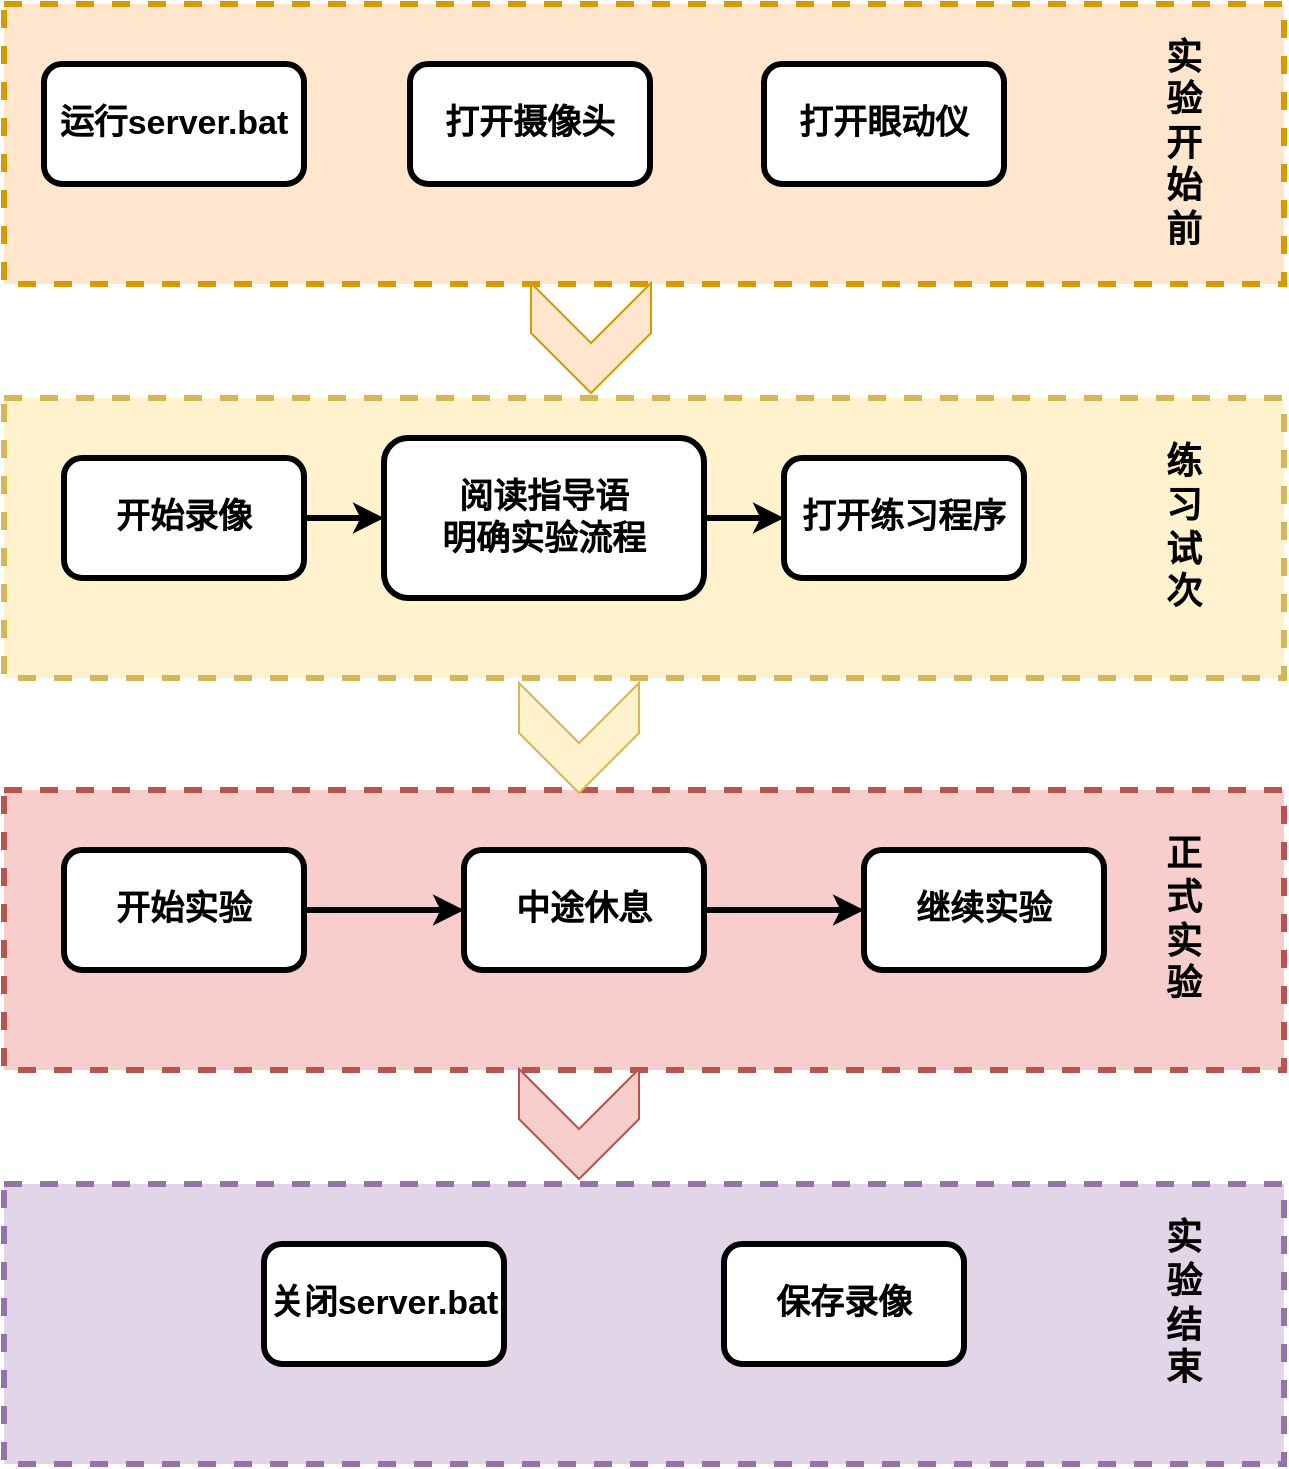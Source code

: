 <mxfile version="22.1.18" type="github">
  <diagram name="第 1 页" id="VHGbGDnMgqO-5t6v79oZ">
    <mxGraphModel dx="1434" dy="746" grid="1" gridSize="10" guides="1" tooltips="1" connect="1" arrows="1" fold="1" page="1" pageScale="1" pageWidth="827" pageHeight="1169" math="0" shadow="0">
      <root>
        <mxCell id="0" />
        <mxCell id="1" parent="0" />
        <mxCell id="4s-MxoT5aHJWe4rpYBFu-27" value="" style="rounded=0;whiteSpace=wrap;html=1;fillColor=#e1d5e7;strokeWidth=3;dashed=1;strokeColor=#9673a6;" vertex="1" parent="1">
          <mxGeometry x="120" y="740" width="640" height="140" as="geometry" />
        </mxCell>
        <mxCell id="4s-MxoT5aHJWe4rpYBFu-26" value="" style="rounded=0;whiteSpace=wrap;html=1;fillColor=#f8cecc;strokeWidth=3;dashed=1;strokeColor=#b85450;" vertex="1" parent="1">
          <mxGeometry x="120" y="543" width="640" height="140" as="geometry" />
        </mxCell>
        <mxCell id="4s-MxoT5aHJWe4rpYBFu-25" value="" style="rounded=0;whiteSpace=wrap;html=1;fillColor=#fff2cc;strokeWidth=3;dashed=1;strokeColor=#d6b656;" vertex="1" parent="1">
          <mxGeometry x="120" y="347" width="640" height="140" as="geometry" />
        </mxCell>
        <mxCell id="4s-MxoT5aHJWe4rpYBFu-20" value="" style="group" vertex="1" connectable="0" parent="1">
          <mxGeometry x="150" y="573" width="520" height="60" as="geometry" />
        </mxCell>
        <mxCell id="4s-MxoT5aHJWe4rpYBFu-9" value="开始实验" style="rounded=1;whiteSpace=wrap;html=1;strokeWidth=3;fontSize=17;fontStyle=1" vertex="1" parent="4s-MxoT5aHJWe4rpYBFu-20">
          <mxGeometry width="120" height="60" as="geometry" />
        </mxCell>
        <mxCell id="4s-MxoT5aHJWe4rpYBFu-15" value="" style="edgeStyle=orthogonalEdgeStyle;rounded=0;orthogonalLoop=1;jettySize=auto;html=1;fontStyle=1;strokeWidth=3;" edge="1" parent="4s-MxoT5aHJWe4rpYBFu-20" source="4s-MxoT5aHJWe4rpYBFu-12">
          <mxGeometry relative="1" as="geometry">
            <mxPoint x="400" y="30" as="targetPoint" />
          </mxGeometry>
        </mxCell>
        <mxCell id="4s-MxoT5aHJWe4rpYBFu-12" value="中途休息" style="whiteSpace=wrap;html=1;fontSize=17;rounded=1;strokeWidth=3;fontStyle=1" vertex="1" parent="4s-MxoT5aHJWe4rpYBFu-20">
          <mxGeometry x="200" width="120" height="60" as="geometry" />
        </mxCell>
        <mxCell id="4s-MxoT5aHJWe4rpYBFu-13" value="" style="edgeStyle=orthogonalEdgeStyle;rounded=0;orthogonalLoop=1;jettySize=auto;html=1;fontStyle=1;strokeWidth=3;" edge="1" parent="4s-MxoT5aHJWe4rpYBFu-20" source="4s-MxoT5aHJWe4rpYBFu-9" target="4s-MxoT5aHJWe4rpYBFu-12">
          <mxGeometry relative="1" as="geometry" />
        </mxCell>
        <mxCell id="4s-MxoT5aHJWe4rpYBFu-14" value="继续实验" style="whiteSpace=wrap;html=1;fontSize=17;rounded=1;strokeWidth=3;fontStyle=1" vertex="1" parent="4s-MxoT5aHJWe4rpYBFu-20">
          <mxGeometry x="400" width="120" height="60" as="geometry" />
        </mxCell>
        <mxCell id="4s-MxoT5aHJWe4rpYBFu-23" value="" style="group" vertex="1" connectable="0" parent="1">
          <mxGeometry x="250" y="770" width="350" height="60" as="geometry" />
        </mxCell>
        <mxCell id="4s-MxoT5aHJWe4rpYBFu-16" value="关闭server.bat " style="rounded=1;whiteSpace=wrap;html=1;strokeWidth=3;fontSize=17;fontStyle=1" vertex="1" parent="4s-MxoT5aHJWe4rpYBFu-23">
          <mxGeometry width="120" height="60" as="geometry" />
        </mxCell>
        <mxCell id="4s-MxoT5aHJWe4rpYBFu-17" value="保存录像" style="rounded=1;whiteSpace=wrap;html=1;strokeWidth=3;fontSize=17;fontStyle=1" vertex="1" parent="4s-MxoT5aHJWe4rpYBFu-23">
          <mxGeometry x="230" width="120" height="60" as="geometry" />
        </mxCell>
        <mxCell id="4s-MxoT5aHJWe4rpYBFu-24" value="" style="rounded=0;whiteSpace=wrap;html=1;fillColor=#ffe6cc;strokeWidth=3;dashed=1;strokeColor=#d79b00;" vertex="1" parent="1">
          <mxGeometry x="120" y="150" width="640" height="140" as="geometry" />
        </mxCell>
        <mxCell id="4s-MxoT5aHJWe4rpYBFu-28" value="" style="group" vertex="1" connectable="0" parent="1">
          <mxGeometry x="150" y="367" width="480" height="80" as="geometry" />
        </mxCell>
        <mxCell id="4s-MxoT5aHJWe4rpYBFu-5" value="开始录像" style="rounded=1;whiteSpace=wrap;html=1;strokeWidth=3;fontSize=17;fontStyle=1" vertex="1" parent="4s-MxoT5aHJWe4rpYBFu-28">
          <mxGeometry y="10" width="120" height="60" as="geometry" />
        </mxCell>
        <mxCell id="4s-MxoT5aHJWe4rpYBFu-6" value="阅读指导语&lt;br&gt;明确实验流程" style="whiteSpace=wrap;html=1;fontSize=17;rounded=1;strokeWidth=3;fontStyle=1" vertex="1" parent="4s-MxoT5aHJWe4rpYBFu-28">
          <mxGeometry x="160" width="160" height="80" as="geometry" />
        </mxCell>
        <mxCell id="4s-MxoT5aHJWe4rpYBFu-21" value="打开练习程序" style="whiteSpace=wrap;html=1;fontSize=17;rounded=1;strokeWidth=3;fontStyle=1;" vertex="1" parent="4s-MxoT5aHJWe4rpYBFu-28">
          <mxGeometry x="360" y="10" width="120" height="60" as="geometry" />
        </mxCell>
        <mxCell id="4s-MxoT5aHJWe4rpYBFu-7" value="" style="edgeStyle=orthogonalEdgeStyle;rounded=0;orthogonalLoop=1;jettySize=auto;html=1;fontStyle=1;strokeWidth=3;" edge="1" parent="4s-MxoT5aHJWe4rpYBFu-28" source="4s-MxoT5aHJWe4rpYBFu-5" target="4s-MxoT5aHJWe4rpYBFu-6">
          <mxGeometry relative="1" as="geometry" />
        </mxCell>
        <mxCell id="4s-MxoT5aHJWe4rpYBFu-22" value="" style="edgeStyle=orthogonalEdgeStyle;rounded=0;orthogonalLoop=1;jettySize=auto;html=1;strokeWidth=3;" edge="1" parent="4s-MxoT5aHJWe4rpYBFu-28" source="4s-MxoT5aHJWe4rpYBFu-6" target="4s-MxoT5aHJWe4rpYBFu-21">
          <mxGeometry relative="1" as="geometry" />
        </mxCell>
        <mxCell id="4s-MxoT5aHJWe4rpYBFu-29" value="" style="group" vertex="1" connectable="0" parent="1">
          <mxGeometry x="140" y="180" width="480" height="60" as="geometry" />
        </mxCell>
        <mxCell id="4s-MxoT5aHJWe4rpYBFu-1" value="运行server.bat" style="rounded=1;whiteSpace=wrap;html=1;strokeWidth=3;fontSize=17;fontStyle=1" vertex="1" parent="4s-MxoT5aHJWe4rpYBFu-29">
          <mxGeometry width="130" height="60" as="geometry" />
        </mxCell>
        <mxCell id="4s-MxoT5aHJWe4rpYBFu-2" value="打开摄像头" style="rounded=1;whiteSpace=wrap;html=1;strokeWidth=3;fontSize=17;fontStyle=1" vertex="1" parent="4s-MxoT5aHJWe4rpYBFu-29">
          <mxGeometry x="183" width="120" height="60" as="geometry" />
        </mxCell>
        <mxCell id="4s-MxoT5aHJWe4rpYBFu-4" value="打开眼动仪" style="rounded=1;whiteSpace=wrap;html=1;strokeWidth=3;fontSize=17;fontStyle=1" vertex="1" parent="4s-MxoT5aHJWe4rpYBFu-29">
          <mxGeometry x="360" width="120" height="60" as="geometry" />
        </mxCell>
        <mxCell id="4s-MxoT5aHJWe4rpYBFu-30" value="实验开始前" style="text;html=1;strokeColor=none;fillColor=none;align=center;verticalAlign=middle;whiteSpace=wrap;rounded=0;fontSize=18;fontStyle=1;fontFamily=Verdana;" vertex="1" parent="1">
          <mxGeometry x="700" y="185" width="20" height="70" as="geometry" />
        </mxCell>
        <mxCell id="4s-MxoT5aHJWe4rpYBFu-31" value="练习试次" style="text;html=1;strokeColor=none;fillColor=none;align=center;verticalAlign=middle;whiteSpace=wrap;rounded=0;fontSize=18;fontStyle=1;fontFamily=Verdana;" vertex="1" parent="1">
          <mxGeometry x="700" y="377" width="20" height="70" as="geometry" />
        </mxCell>
        <mxCell id="4s-MxoT5aHJWe4rpYBFu-32" value="正式实验" style="text;html=1;strokeColor=none;fillColor=none;align=center;verticalAlign=middle;whiteSpace=wrap;rounded=0;fontSize=18;fontStyle=1;fontFamily=Verdana;" vertex="1" parent="1">
          <mxGeometry x="700" y="573" width="20" height="70" as="geometry" />
        </mxCell>
        <mxCell id="4s-MxoT5aHJWe4rpYBFu-33" value="实验结束" style="text;html=1;strokeColor=none;fillColor=none;align=center;verticalAlign=middle;whiteSpace=wrap;rounded=0;fontSize=18;fontStyle=1;fontFamily=Verdana;" vertex="1" parent="1">
          <mxGeometry x="700" y="765" width="20" height="70" as="geometry" />
        </mxCell>
        <mxCell id="4s-MxoT5aHJWe4rpYBFu-43" value="" style="html=1;shadow=0;dashed=0;align=center;verticalAlign=middle;shape=mxgraph.arrows2.arrow;dy=0;dx=30;notch=30;rotation=90;fillColor=#ffe6cc;strokeColor=#d79b00;" vertex="1" parent="1">
          <mxGeometry x="386" y="287" width="55" height="60" as="geometry" />
        </mxCell>
        <mxCell id="4s-MxoT5aHJWe4rpYBFu-44" value="" style="html=1;shadow=0;dashed=0;align=center;verticalAlign=middle;shape=mxgraph.arrows2.arrow;dy=0;dx=30;notch=30;rotation=90;fillColor=#fff2cc;strokeColor=#d6b656;" vertex="1" parent="1">
          <mxGeometry x="380" y="487" width="55" height="60" as="geometry" />
        </mxCell>
        <mxCell id="4s-MxoT5aHJWe4rpYBFu-45" value="" style="html=1;shadow=0;dashed=0;align=center;verticalAlign=middle;shape=mxgraph.arrows2.arrow;dy=0;dx=30;notch=30;rotation=90;fillColor=#f8cecc;strokeColor=#b85450;" vertex="1" parent="1">
          <mxGeometry x="380" y="680" width="55" height="60" as="geometry" />
        </mxCell>
      </root>
    </mxGraphModel>
  </diagram>
</mxfile>
